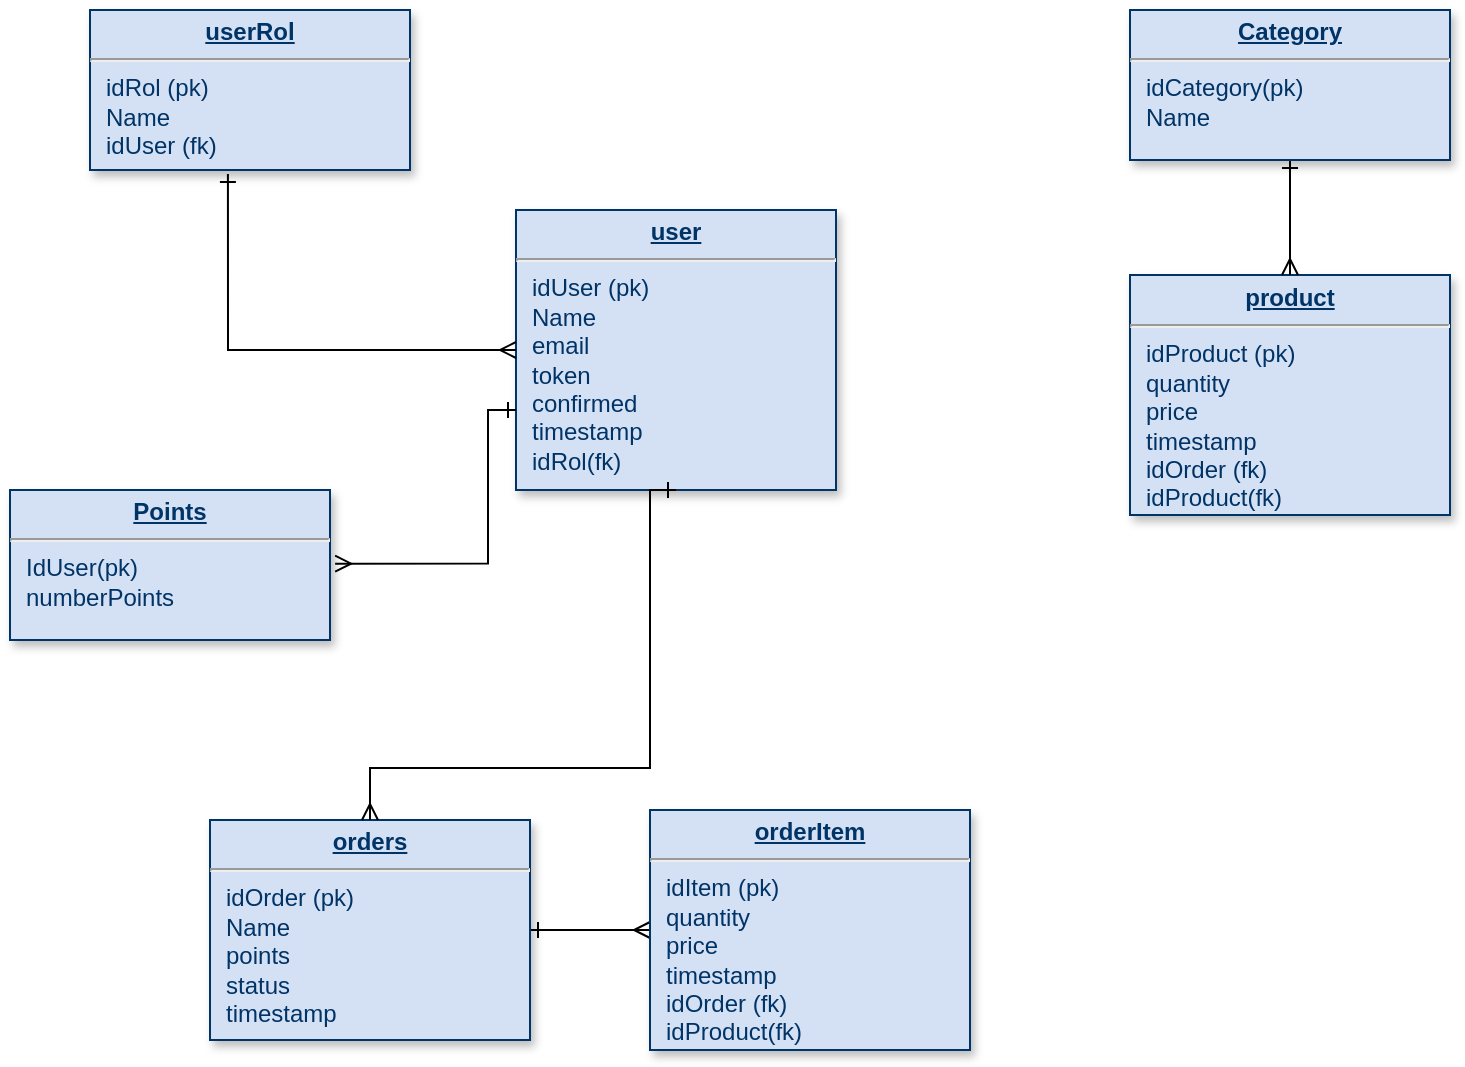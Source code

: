 <mxfile version="24.8.2">
  <diagram name="Page-1" id="efa7a0a1-bf9b-a30e-e6df-94a7791c09e9">
    <mxGraphModel dx="1620" dy="420" grid="1" gridSize="10" guides="1" tooltips="1" connect="1" arrows="1" fold="1" page="1" pageScale="1" pageWidth="826" pageHeight="1169" background="none" math="0" shadow="0">
      <root>
        <mxCell id="0" />
        <mxCell id="1" parent="0" />
        <mxCell id="21" value="&lt;p style=&quot;margin: 0px; margin-top: 4px; text-align: center; text-decoration: underline;&quot;&gt;&lt;b&gt;Points&lt;/b&gt;&lt;/p&gt;&lt;hr&gt;&lt;p style=&quot;margin: 0px; margin-left: 8px;&quot;&gt;IdUser&lt;span style=&quot;background-color: initial;&quot;&gt;(pk)&lt;/span&gt;&lt;/p&gt;&lt;p style=&quot;margin: 0px; margin-left: 8px;&quot;&gt;numberPoints&lt;/p&gt;&lt;p style=&quot;margin: 0px; margin-left: 8px;&quot;&gt;&lt;br&gt;&lt;/p&gt;" style="verticalAlign=top;align=left;overflow=fill;fontSize=12;fontFamily=Helvetica;html=1;strokeColor=#003366;shadow=1;fillColor=#D4E1F5;fontColor=#003366" parent="1" vertex="1">
          <mxGeometry y="290" width="160" height="75" as="geometry" />
        </mxCell>
        <mxCell id="MaBMDGQW6FsZwYbN9K9u-24" value="" style="endArrow=ERone;html=1;rounded=0;exitX=0;exitY=0.5;exitDx=0;exitDy=0;startArrow=ERmany;startFill=0;endFill=0;strokeColor=default;entryX=1;entryY=0.5;entryDx=0;entryDy=0;" parent="1" source="MaBMDGQW6FsZwYbN9K9u-31" target="MaBMDGQW6FsZwYbN9K9u-26" edge="1">
          <mxGeometry width="50" height="50" relative="1" as="geometry">
            <mxPoint x="560" y="297.5" as="sourcePoint" />
            <mxPoint x="680" y="190" as="targetPoint" />
          </mxGeometry>
        </mxCell>
        <mxCell id="MaBMDGQW6FsZwYbN9K9u-26" value="&lt;p style=&quot;margin: 0px; margin-top: 4px; text-align: center; text-decoration: underline;&quot;&gt;&lt;strong&gt;orders&lt;/strong&gt;&lt;/p&gt;&lt;hr&gt;&lt;p style=&quot;margin: 0px; margin-left: 8px;&quot;&gt;idOrder&amp;nbsp;&lt;span style=&quot;background-color: initial;&quot;&gt;(pk)&lt;/span&gt;&lt;/p&gt;&lt;p style=&quot;margin: 0px; margin-left: 8px;&quot;&gt;Name&lt;/p&gt;&lt;p style=&quot;margin: 0px; margin-left: 8px;&quot;&gt;points&lt;/p&gt;&lt;p style=&quot;margin: 0px; margin-left: 8px;&quot;&gt;status&lt;/p&gt;&lt;p style=&quot;margin: 0px; margin-left: 8px;&quot;&gt;timestamp&lt;/p&gt;&lt;p style=&quot;margin: 0px; margin-left: 8px;&quot;&gt;&lt;br&gt;&lt;/p&gt;" style="verticalAlign=top;align=left;overflow=fill;fontSize=12;fontFamily=Helvetica;html=1;strokeColor=#003366;shadow=1;fillColor=#D4E1F5;fontColor=#003366" parent="1" vertex="1">
          <mxGeometry x="100" y="455" width="160" height="110" as="geometry" />
        </mxCell>
        <mxCell id="MaBMDGQW6FsZwYbN9K9u-27" value="&lt;p style=&quot;margin: 0px; margin-top: 4px; text-align: center; text-decoration: underline;&quot;&gt;&lt;b&gt;userRol&lt;/b&gt;&lt;/p&gt;&lt;hr&gt;&lt;p style=&quot;margin: 0px; margin-left: 8px;&quot;&gt;idRol (pk)&lt;/p&gt;&lt;p style=&quot;margin: 0px; margin-left: 8px;&quot;&gt;Name&lt;/p&gt;&lt;p style=&quot;margin: 0px; margin-left: 8px;&quot;&gt;idUser (fk)&lt;/p&gt;&lt;p style=&quot;margin: 0px; margin-left: 8px;&quot;&gt;&lt;br&gt;&lt;/p&gt;&lt;p style=&quot;margin: 0px; margin-left: 8px;&quot;&gt;&lt;br&gt;&lt;/p&gt;" style="verticalAlign=top;align=left;overflow=fill;fontSize=12;fontFamily=Helvetica;html=1;strokeColor=#003366;shadow=1;fillColor=#D4E1F5;fontColor=#003366" parent="1" vertex="1">
          <mxGeometry x="40" y="50" width="160" height="80" as="geometry" />
        </mxCell>
        <mxCell id="MaBMDGQW6FsZwYbN9K9u-28" value="&lt;p style=&quot;margin: 0px; margin-top: 4px; text-align: center; text-decoration: underline;&quot;&gt;&lt;b&gt;user&lt;/b&gt;&lt;/p&gt;&lt;hr&gt;&lt;p style=&quot;margin: 0px; margin-left: 8px;&quot;&gt;idUser (pk)&lt;/p&gt;&lt;p style=&quot;margin: 0px; margin-left: 8px;&quot;&gt;Name&lt;/p&gt;&lt;p style=&quot;margin: 0px; margin-left: 8px;&quot;&gt;email&amp;nbsp;&lt;/p&gt;&lt;p style=&quot;margin: 0px; margin-left: 8px;&quot;&gt;token&lt;/p&gt;&lt;p style=&quot;margin: 0px; margin-left: 8px;&quot;&gt;confirmed&lt;/p&gt;&lt;p style=&quot;margin: 0px; margin-left: 8px;&quot;&gt;timestamp&lt;/p&gt;&lt;p style=&quot;margin: 0px; margin-left: 8px;&quot;&gt;idRol(fk)&lt;/p&gt;&lt;p style=&quot;margin: 0px; margin-left: 8px;&quot;&gt;&lt;br&gt;&lt;/p&gt;" style="verticalAlign=top;align=left;overflow=fill;fontSize=12;fontFamily=Helvetica;html=1;strokeColor=#003366;shadow=1;fillColor=#D4E1F5;fontColor=#003366" parent="1" vertex="1">
          <mxGeometry x="253" y="150" width="160" height="140" as="geometry" />
        </mxCell>
        <mxCell id="MaBMDGQW6FsZwYbN9K9u-29" value="" style="endArrow=ERone;html=1;rounded=0;entryX=0.431;entryY=1.025;entryDx=0;entryDy=0;exitX=0;exitY=0.5;exitDx=0;exitDy=0;startArrow=ERmany;startFill=0;endFill=0;strokeColor=default;entryPerimeter=0;edgeStyle=orthogonalEdgeStyle;" parent="1" source="MaBMDGQW6FsZwYbN9K9u-28" target="MaBMDGQW6FsZwYbN9K9u-27" edge="1">
          <mxGeometry width="50" height="50" relative="1" as="geometry">
            <mxPoint x="150" y="250" as="sourcePoint" />
            <mxPoint x="340" y="250" as="targetPoint" />
          </mxGeometry>
        </mxCell>
        <mxCell id="MaBMDGQW6FsZwYbN9K9u-30" value="" style="endArrow=ERone;html=1;rounded=0;startArrow=ERmany;startFill=0;endFill=0;strokeColor=default;edgeStyle=orthogonalEdgeStyle;exitX=1.016;exitY=0.491;exitDx=0;exitDy=0;exitPerimeter=0;" parent="1" source="21" edge="1">
          <mxGeometry width="50" height="50" relative="1" as="geometry">
            <mxPoint x="165.08" y="326.6" as="sourcePoint" />
            <mxPoint x="253" y="250" as="targetPoint" />
            <Array as="points">
              <mxPoint x="239" y="327" />
              <mxPoint x="239" y="250" />
            </Array>
          </mxGeometry>
        </mxCell>
        <mxCell id="MaBMDGQW6FsZwYbN9K9u-31" value="&lt;p style=&quot;margin: 0px; margin-top: 4px; text-align: center; text-decoration: underline;&quot;&gt;&lt;strong&gt;orderItem&lt;/strong&gt;&lt;/p&gt;&lt;hr&gt;&lt;p style=&quot;margin: 0px; margin-left: 8px;&quot;&gt;idItem&amp;nbsp;&lt;span style=&quot;background-color: initial;&quot;&gt;(pk)&lt;/span&gt;&lt;/p&gt;&lt;p style=&quot;margin: 0px; margin-left: 8px;&quot;&gt;quantity&amp;nbsp;&lt;/p&gt;&lt;p style=&quot;margin: 0px; margin-left: 8px;&quot;&gt;price&lt;/p&gt;&lt;p style=&quot;margin: 0px; margin-left: 8px;&quot;&gt;timestamp&lt;/p&gt;&lt;p style=&quot;margin: 0px 0px 0px 8px;&quot;&gt;idOrder (fk)&lt;/p&gt;&lt;p style=&quot;margin: 0px 0px 0px 8px;&quot;&gt;idProduct(fk)&lt;/p&gt;&lt;p style=&quot;margin: 0px; margin-left: 8px;&quot;&gt;&lt;br&gt;&lt;/p&gt;" style="verticalAlign=top;align=left;overflow=fill;fontSize=12;fontFamily=Helvetica;html=1;strokeColor=#003366;shadow=1;fillColor=#D4E1F5;fontColor=#003366" parent="1" vertex="1">
          <mxGeometry x="320" y="450" width="160" height="120" as="geometry" />
        </mxCell>
        <mxCell id="XvwN_oJCGAjt-B7LcGxd-21" value="&lt;p style=&quot;margin: 0px; margin-top: 4px; text-align: center; text-decoration: underline;&quot;&gt;&lt;b&gt;product&lt;/b&gt;&lt;/p&gt;&lt;hr&gt;&lt;p style=&quot;margin: 0px; margin-left: 8px;&quot;&gt;idProduct&amp;nbsp;&lt;span style=&quot;background-color: initial;&quot;&gt;(pk)&lt;/span&gt;&lt;/p&gt;&lt;p style=&quot;margin: 0px; margin-left: 8px;&quot;&gt;quantity&amp;nbsp;&lt;/p&gt;&lt;p style=&quot;margin: 0px; margin-left: 8px;&quot;&gt;price&lt;/p&gt;&lt;p style=&quot;margin: 0px; margin-left: 8px;&quot;&gt;timestamp&lt;/p&gt;&lt;p style=&quot;margin: 0px 0px 0px 8px;&quot;&gt;idOrder (fk)&lt;/p&gt;&lt;p style=&quot;margin: 0px 0px 0px 8px;&quot;&gt;idProduct(fk)&lt;/p&gt;&lt;p style=&quot;margin: 0px; margin-left: 8px;&quot;&gt;&lt;br&gt;&lt;/p&gt;" style="verticalAlign=top;align=left;overflow=fill;fontSize=12;fontFamily=Helvetica;html=1;strokeColor=#003366;shadow=1;fillColor=#D4E1F5;fontColor=#003366" vertex="1" parent="1">
          <mxGeometry x="560" y="182.5" width="160" height="120" as="geometry" />
        </mxCell>
        <mxCell id="XvwN_oJCGAjt-B7LcGxd-28" value="" style="endArrow=ERone;html=1;rounded=0;exitX=0.5;exitY=0;exitDx=0;exitDy=0;startArrow=ERmany;startFill=0;endFill=0;strokeColor=default;" edge="1" parent="1" source="XvwN_oJCGAjt-B7LcGxd-21" target="20">
          <mxGeometry width="50" height="50" relative="1" as="geometry">
            <mxPoint x="390" y="500" as="sourcePoint" />
            <mxPoint x="400" y="160" as="targetPoint" />
          </mxGeometry>
        </mxCell>
        <mxCell id="20" value="&lt;p style=&quot;margin: 0px; margin-top: 4px; text-align: center; text-decoration: underline;&quot;&gt;&lt;strong&gt;Category&lt;/strong&gt;&lt;/p&gt;&lt;hr&gt;&lt;p style=&quot;margin: 0px; margin-left: 8px;&quot;&gt;idCategory&lt;span style=&quot;background-color: initial;&quot;&gt;(pk)&lt;/span&gt;&lt;/p&gt;&lt;p style=&quot;margin: 0px; margin-left: 8px;&quot;&gt;Name&lt;/p&gt;&lt;p style=&quot;margin: 0px; margin-left: 8px;&quot;&gt;&lt;br&gt;&lt;/p&gt;&lt;p style=&quot;margin: 0px; margin-left: 8px;&quot;&gt;&lt;br&gt;&lt;/p&gt;" style="verticalAlign=top;align=left;overflow=fill;fontSize=12;fontFamily=Helvetica;html=1;strokeColor=#003366;shadow=1;fillColor=#D4E1F5;fontColor=#003366" parent="1" vertex="1">
          <mxGeometry x="560" y="50" width="160" height="75" as="geometry" />
        </mxCell>
        <mxCell id="XvwN_oJCGAjt-B7LcGxd-30" value="" style="endArrow=ERone;html=1;rounded=0;startArrow=ERmany;startFill=0;endFill=0;strokeColor=default;edgeStyle=orthogonalEdgeStyle;exitX=0.5;exitY=0;exitDx=0;exitDy=0;entryX=0.5;entryY=1;entryDx=0;entryDy=0;" edge="1" parent="1" source="MaBMDGQW6FsZwYbN9K9u-26" target="MaBMDGQW6FsZwYbN9K9u-28">
          <mxGeometry width="50" height="50" relative="1" as="geometry">
            <mxPoint x="70" y="584" as="sourcePoint" />
            <mxPoint x="320.0" y="329" as="targetPoint" />
            <Array as="points">
              <mxPoint x="180" y="429" />
              <mxPoint x="320" y="429" />
            </Array>
          </mxGeometry>
        </mxCell>
      </root>
    </mxGraphModel>
  </diagram>
</mxfile>
